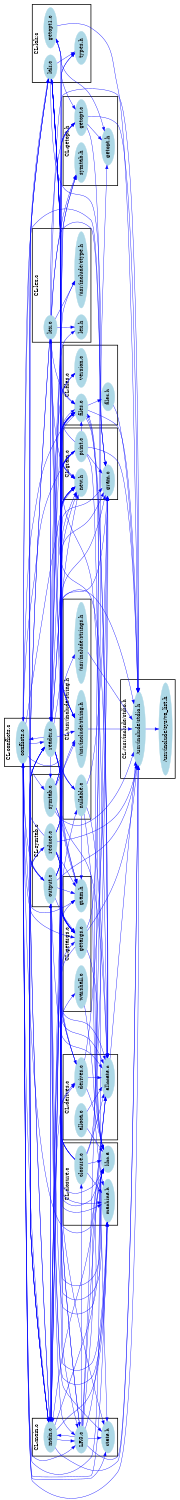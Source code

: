 digraph G {
size = "10,10";
rotate = 90;
subgraph cluster0 {
label = "CL:/usr/include/stdio.h";
color = black;
style = bold;
"/usr/include/stdio.h"[label="/usr/include/stdio.h",shape=ellipse,color=lightblue,fontcolor=black,style=filled];
"/usr/include/sys/va_list.h"[label="/usr/include/sys/va_list.h",shape=ellipse,color=lightblue,fontcolor=black,style=filled];
}
subgraph cluster1 {
label = "CL:main.c";
color = black;
style = bold;
"main.c"[label="main.c",shape=ellipse,color=lightblue,fontcolor=black,style=filled];
"LR0.c"[label="LR0.c",shape=ellipse,color=lightblue,fontcolor=black,style=filled];
"state.h"[label="state.h",shape=ellipse,color=lightblue,fontcolor=black,style=filled];
}
subgraph cluster2 {
label = "CL:gram.c";
color = black;
style = bold;
"gram.c"[label="gram.c",shape=ellipse,color=lightblue,fontcolor=black,style=filled];
"print.c"[label="print.c",shape=ellipse,color=lightblue,fontcolor=black,style=filled];
"new.h"[label="new.h",shape=ellipse,color=lightblue,fontcolor=black,style=filled];
}
subgraph cluster3 {
label = "CL:derives.c";
color = black;
style = bold;
"derives.c"[label="derives.c",shape=ellipse,color=lightblue,fontcolor=black,style=filled];
"allocate.c"[label="allocate.c",shape=ellipse,color=lightblue,fontcolor=black,style=filled];
"alloca.c"[label="alloca.c",shape=ellipse,color=lightblue,fontcolor=black,style=filled];
}
subgraph cluster4 {
label = "CL:closure.c";
color = black;
style = bold;
"closure.c"[label="closure.c",shape=ellipse,color=lightblue,fontcolor=black,style=filled];
"machine.h"[label="machine.h",shape=ellipse,color=lightblue,fontcolor=black,style=filled];
"libc.a"[label="libc.a",shape=ellipse,color=lightblue,fontcolor=black,style=filled];
}
subgraph cluster5 {
label = "CL:/usr/include/string.h";
color = black;
style = bold;
"/usr/include/string.h"[label="/usr/include/string.h",shape=ellipse,color=lightblue,fontcolor=black,style=filled];
"/usr/include/strings.h"[label="/usr/include/strings.h",shape=ellipse,color=lightblue,fontcolor=black,style=filled];
"nullable.c"[label="nullable.c",shape=ellipse,color=lightblue,fontcolor=black,style=filled];
}
subgraph cluster6 {
label = "CL:conflicts.c";
color = black;
style = bold;
"conflicts.c"[label="conflicts.c",shape=ellipse,color=lightblue,fontcolor=black,style=filled];
"reader.c"[label="reader.c",shape=ellipse,color=lightblue,fontcolor=black,style=filled];
}
subgraph cluster7 {
label = "CL:files.c";
color = black;
style = bold;
"files.c"[label="files.c",shape=ellipse,color=lightblue,fontcolor=black,style=filled];
"version.c"[label="version.c",shape=ellipse,color=lightblue,fontcolor=black,style=filled];
"files.h"[label="files.h",shape=ellipse,color=lightblue,fontcolor=black,style=filled];
}
subgraph cluster8 {
label = "CL:getargs.c";
color = black;
style = bold;
"getargs.c"[label="getargs.c",shape=ellipse,color=lightblue,fontcolor=black,style=filled];
"gram.h"[label="gram.h",shape=ellipse,color=lightblue,fontcolor=black,style=filled];
"warshall.c"[label="warshall.c",shape=ellipse,color=lightblue,fontcolor=black,style=filled];
}
subgraph cluster9 {
label = "CL:lalr.c";
color = black;
style = bold;
"lalr.c"[label="lalr.c",shape=ellipse,color=lightblue,fontcolor=black,style=filled];
"types.h"[label="types.h",shape=ellipse,color=lightblue,fontcolor=black,style=filled];
"getopt1.c"[label="getopt1.c",shape=ellipse,color=lightblue,fontcolor=black,style=filled];
}
subgraph cluster10 {
label = "CL:getopt.h";
color = black;
style = bold;
"getopt.h"[label="getopt.h",shape=ellipse,color=lightblue,fontcolor=black,style=filled];
"getopt.c"[label="getopt.c",shape=ellipse,color=lightblue,fontcolor=black,style=filled];
"symtab.h"[label="symtab.h",shape=ellipse,color=lightblue,fontcolor=black,style=filled];
}
subgraph cluster11 {
label = "CL:lex.c";
color = black;
style = bold;
"lex.c"[label="lex.c",shape=ellipse,color=lightblue,fontcolor=black,style=filled];
"lex.h"[label="lex.h",shape=ellipse,color=lightblue,fontcolor=black,style=filled];
"/usr/include/ctype.h"[label="/usr/include/ctype.h",shape=ellipse,color=lightblue,fontcolor=black,style=filled];
}
subgraph cluster12 {
label = "CL:symtab.c";
color = black;
style = bold;
"symtab.c"[label="symtab.c",shape=ellipse,color=lightblue,fontcolor=black,style=filled];
"output.c"[label="output.c",shape=ellipse,color=lightblue,fontcolor=black,style=filled];
"reduce.c"[label="reduce.c",shape=ellipse,color=lightblue,fontcolor=black,style=filled];
}
"LR0.c" -> "state.h"[color=blue,font=6];
"LR0.c" -> "new.h"[color=blue,font=6];
"LR0.c" -> "machine.h"[color=blue,font=6];
"LR0.c" -> "/usr/include/stdio.h"[color=blue,font=6];
"LR0.c" -> "main.c"[color=blue,font=6];
"LR0.c" -> "gram.c"[color=blue,font=6];
"LR0.c" -> "allocate.c"[color=blue,font=6];
"LR0.c" -> "closure.c"[color=blue,font=6];
"LR0.c" -> "libc.a"[color=blue,font=6];
"/usr/include/stdio.h" -> "/usr/include/sys/va_list.h"[color=blue,font=6];
"/usr/include/strings.h" -> "/usr/include/stdio.h"[color=blue,font=6];
"/usr/include/string.h" -> "/usr/include/stdio.h"[color=blue,font=6];
"alloca.c" -> "allocate.c"[color=blue,font=6];
"alloca.c" -> "libc.a"[color=blue,font=6];
"allocate.c" -> "/usr/include/stdio.h"[color=blue,font=6];
"allocate.c" -> "files.c"[color=blue,font=6];
"allocate.c" -> "main.c"[color=blue,font=6];
"closure.c" -> "new.h"[color=blue,font=6];
"closure.c" -> "machine.h"[color=blue,font=6];
"closure.c" -> "gram.h"[color=blue,font=6];
"closure.c" -> "gram.c"[color=blue,font=6];
"closure.c" -> "libc.a"[color=blue,font=6];
"closure.c" -> "allocate.c"[color=blue,font=6];
"closure.c" -> "warshall.c"[color=blue,font=6];
"closure.c" -> "derives.c"[color=blue,font=6];
"files.h" -> "/usr/include/stdio.h"[color=blue,font=6];
"conflicts.c" -> "/usr/include/stdio.h"[color=blue,font=6];
"conflicts.c" -> "machine.h"[color=blue,font=6];
"conflicts.c" -> "state.h"[color=blue,font=6];
"conflicts.c" -> "gram.h"[color=blue,font=6];
"conflicts.c" -> "new.h"[color=blue,font=6];
"conflicts.c" -> "getargs.c"[color=blue,font=6];
"conflicts.c" -> "libc.a"[color=blue,font=6];
"conflicts.c" -> "files.c"[color=blue,font=6];
"conflicts.c" -> "lalr.c"[color=blue,font=6];
"conflicts.c" -> "gram.c"[color=blue,font=6];
"conflicts.c" -> "allocate.c"[color=blue,font=6];
"conflicts.c" -> "/usr/include/strings.h"[color=blue,font=6];
"conflicts.c" -> "LR0.c"[color=blue,font=6];
"conflicts.c" -> "reader.c"[color=blue,font=6];
"derives.c" -> "new.h"[color=blue,font=6];
"derives.c" -> "types.h"[color=blue,font=6];
"derives.c" -> "gram.c"[color=blue,font=6];
"derives.c" -> "libc.a"[color=blue,font=6];
"derives.c" -> "allocate.c"[color=blue,font=6];
"files.c" -> "/usr/include/stdio.h"[color=blue,font=6];
"files.c" -> "files.h"[color=blue,font=6];
"files.c" -> "new.h"[color=blue,font=6];
"files.c" -> "/usr/include/string.h"[color=blue,font=6];
"files.c" -> "getargs.c"[color=blue,font=6];
"files.c" -> "libc.a"[color=blue,font=6];
"files.c" -> "allocate.c"[color=blue,font=6];
"files.c" -> "main.c"[color=blue,font=6];
"getargs.c" -> "/usr/include/stdio.h"[color=blue,font=6];
"getargs.c" -> "getopt.h"[color=blue,font=6];
"getargs.c" -> "main.c"[color=blue,font=6];
"getargs.c" -> "files.c"[color=blue,font=6];
"getargs.c" -> "getopt.c"[color=blue,font=6];
"getargs.c" -> "libc.a"[color=blue,font=6];
"getargs.c" -> "version.c"[color=blue,font=6];
"getargs.c" -> "getopt1.c"[color=blue,font=6];
"getopt.c" -> "/usr/include/stdio.h"[color=blue,font=6];
"getopt.c" -> "getopt.h"[color=blue,font=6];
"getopt.c" -> "libc.a"[color=blue,font=6];
"getopt.c" -> "/usr/include/string.h"[color=blue,font=6];
"getopt.c" -> "files.c"[color=blue,font=6];
"getopt1.c" -> "getopt.h"[color=blue,font=6];
"getopt1.c" -> "/usr/include/stdio.h"[color=blue,font=6];
"getopt1.c" -> "getopt.c"[color=blue,font=6];
"lalr.c" -> "new.h"[color=blue,font=6];
"lalr.c" -> "types.h"[color=blue,font=6];
"lalr.c" -> "machine.h"[color=blue,font=6];
"lalr.c" -> "state.h"[color=blue,font=6];
"lalr.c" -> "gram.h"[color=blue,font=6];
"lalr.c" -> "libc.a"[color=blue,font=6];
"lalr.c" -> "allocate.c"[color=blue,font=6];
"lalr.c" -> "gram.c"[color=blue,font=6];
"lalr.c" -> "nullable.c"[color=blue,font=6];
"lalr.c" -> "LR0.c"[color=blue,font=6];
"lalr.c" -> "main.c"[color=blue,font=6];
"lalr.c" -> "derives.c"[color=blue,font=6];
"lex.c" -> "symtab.h"[color=blue,font=6];
"lex.c" -> "/usr/include/stdio.h"[color=blue,font=6];
"lex.c" -> "lex.h"[color=blue,font=6];
"lex.c" -> "/usr/include/ctype.h"[color=blue,font=6];
"lex.c" -> "new.h"[color=blue,font=6];
"lex.c" -> "/usr/include/string.h"[color=blue,font=6];
"lex.c" -> "main.c"[color=blue,font=6];
"lex.c" -> "files.c"[color=blue,font=6];
"lex.c" -> "reader.c"[color=blue,font=6];
"lex.c" -> "getargs.c"[color=blue,font=6];
"lex.c" -> "symtab.c"[color=blue,font=6];
"lex.c" -> "getopt.c"[color=blue,font=6];
"lex.c" -> "gram.c"[color=blue,font=6];
"lex.c" -> "allocate.c"[color=blue,font=6];
"main.c" -> "/usr/include/stdio.h"[color=blue,font=6];
"main.c" -> "machine.h"[color=blue,font=6];
"main.c" -> "getargs.c"[color=blue,font=6];
"main.c" -> "print.c"[color=blue,font=6];
"main.c" -> "files.c"[color=blue,font=6];
"main.c" -> "reader.c"[color=blue,font=6];
"main.c" -> "derives.c"[color=blue,font=6];
"main.c" -> "libc.a"[color=blue,font=6];
"main.c" -> "reduce.c"[color=blue,font=6];
"main.c" -> "LR0.c"[color=blue,font=6];
"main.c" -> "nullable.c"[color=blue,font=6];
"main.c" -> "conflicts.c"[color=blue,font=6];
"main.c" -> "output.c"[color=blue,font=6];
"main.c" -> "lalr.c"[color=blue,font=6];
"nullable.c" -> "types.h"[color=blue,font=6];
"nullable.c" -> "new.h"[color=blue,font=6];
"nullable.c" -> "gram.h"[color=blue,font=6];
"nullable.c" -> "libc.a"[color=blue,font=6];
"nullable.c" -> "gram.c"[color=blue,font=6];
"nullable.c" -> "allocate.c"[color=blue,font=6];
"output.c" -> "/usr/include/stdio.h"[color=blue,font=6];
"output.c" -> "new.h"[color=blue,font=6];
"output.c" -> "state.h"[color=blue,font=6];
"output.c" -> "gram.h"[color=blue,font=6];
"output.c" -> "machine.h"[color=blue,font=6];
"output.c" -> "gram.c"[color=blue,font=6];
"output.c" -> "lalr.c"[color=blue,font=6];
"output.c" -> "files.c"[color=blue,font=6];
"output.c" -> "LR0.c"[color=blue,font=6];
"output.c" -> "getargs.c"[color=blue,font=6];
"output.c" -> "allocate.c"[color=blue,font=6];
"output.c" -> "reader.c"[color=blue,font=6];
"output.c" -> "libc.a"[color=blue,font=6];
"output.c" -> "conflicts.c"[color=blue,font=6];
"output.c" -> "main.c"[color=blue,font=6];
"output.c" -> "/usr/include/string.h"[color=blue,font=6];
"print.c" -> "state.h"[color=blue,font=6];
"print.c" -> "/usr/include/stdio.h"[color=blue,font=6];
"print.c" -> "gram.h"[color=blue,font=6];
"print.c" -> "gram.c"[color=blue,font=6];
"print.c" -> "conflicts.c"[color=blue,font=6];
"print.c" -> "reader.c"[color=blue,font=6];
"print.c" -> "files.c"[color=blue,font=6];
"print.c" -> "lalr.c"[color=blue,font=6];
"print.c" -> "LR0.c"[color=blue,font=6];
"print.c" -> "/usr/include/string.h"[color=blue,font=6];
"reader.c" -> "lex.h"[color=blue,font=6];
"reader.c" -> "/usr/include/stdio.h"[color=blue,font=6];
"reader.c" -> "/usr/include/ctype.h"[color=blue,font=6];
"reader.c" -> "new.h"[color=blue,font=6];
"reader.c" -> "symtab.h"[color=blue,font=6];
"reader.c" -> "gram.h"[color=blue,font=6];
"reader.c" -> "machine.h"[color=blue,font=6];
"reader.c" -> "main.c"[color=blue,font=6];
"reader.c" -> "files.c"[color=blue,font=6];
"reader.c" -> "allocate.c"[color=blue,font=6];
"reader.c" -> "gram.c"[color=blue,font=6];
"reader.c" -> "lex.c"[color=blue,font=6];
"reader.c" -> "/usr/include/string.h"[color=blue,font=6];
"reader.c" -> "getargs.c"[color=blue,font=6];
"reader.c" -> "conflicts.c"[color=blue,font=6];
"reader.c" -> "symtab.c"[color=blue,font=6];
"reader.c" -> "version.c"[color=blue,font=6];
"reader.c" -> "libc.a"[color=blue,font=6];
"reader.c" -> "output.c"[color=blue,font=6];
"reduce.c" -> "/usr/include/stdio.h"[color=blue,font=6];
"reduce.c" -> "machine.h"[color=blue,font=6];
"reduce.c" -> "gram.h"[color=blue,font=6];
"reduce.c" -> "new.h"[color=blue,font=6];
"reduce.c" -> "gram.c"[color=blue,font=6];
"reduce.c" -> "allocate.c"[color=blue,font=6];
"reduce.c" -> "libc.a"[color=blue,font=6];
"reduce.c" -> "main.c"[color=blue,font=6];
"reduce.c" -> "reader.c"[color=blue,font=6];
"reduce.c" -> "files.c"[color=blue,font=6];
"reduce.c" -> "getargs.c"[color=blue,font=6];
"symtab.c" -> "new.h"[color=blue,font=6];
"symtab.c" -> "symtab.h"[color=blue,font=6];
"symtab.c" -> "/usr/include/stdio.h"[color=blue,font=6];
"symtab.c" -> "allocate.c"[color=blue,font=6];
"symtab.c" -> "gram.c"[color=blue,font=6];
"symtab.c" -> "/usr/include/string.h"[color=blue,font=6];
"symtab.c" -> "libc.a"[color=blue,font=6];
"warshall.c" -> "machine.h"[color=blue,font=6];
}